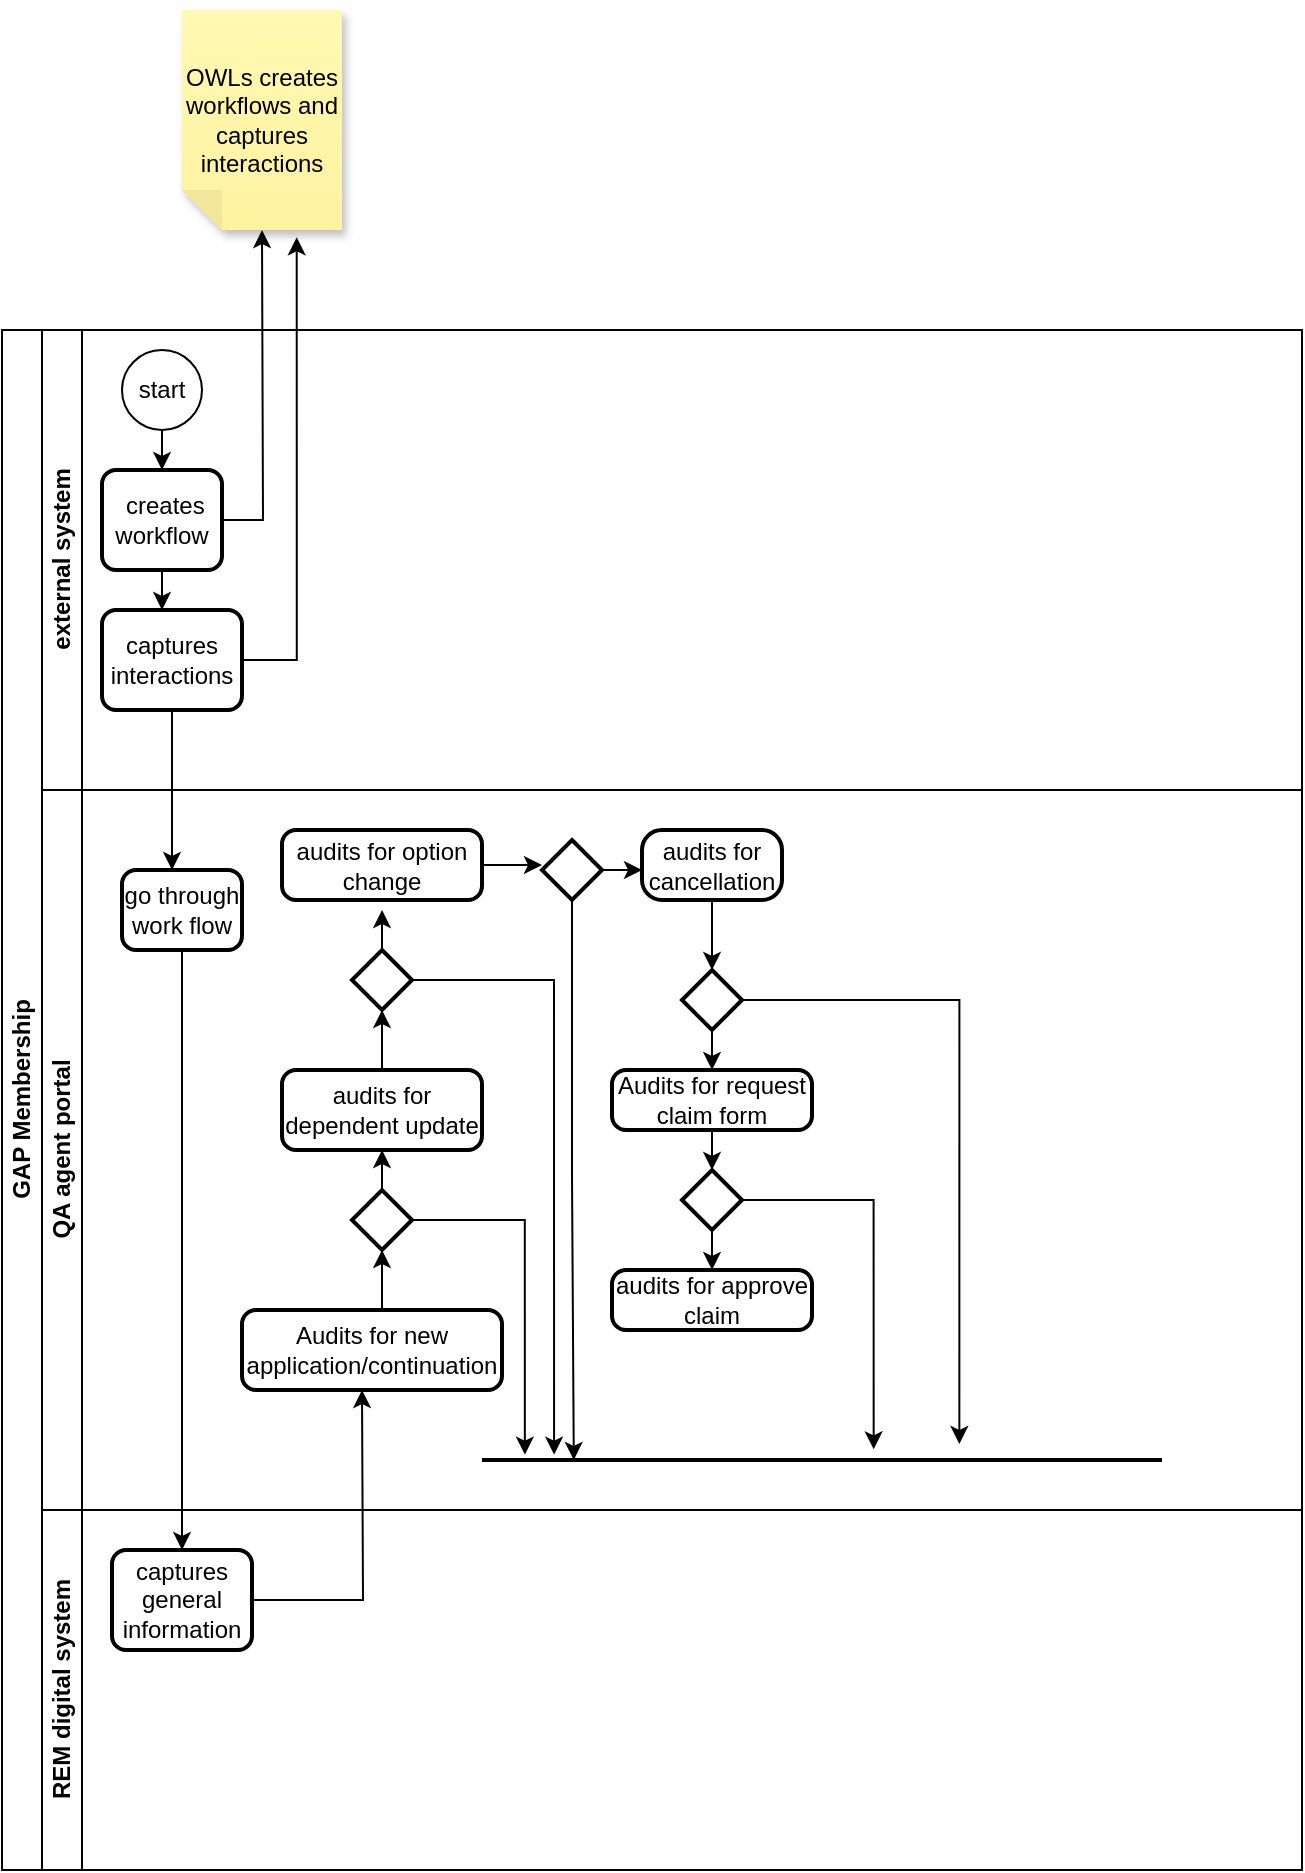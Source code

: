 <mxfile version="26.0.10">
  <diagram id="prtHgNgQTEPvFCAcTncT" name="Page-1">
    <mxGraphModel dx="794" dy="1623" grid="1" gridSize="10" guides="1" tooltips="1" connect="1" arrows="1" fold="1" page="1" pageScale="1" pageWidth="827" pageHeight="1169" math="0" shadow="0">
      <root>
        <mxCell id="0" />
        <mxCell id="1" parent="0" />
        <mxCell id="dNxyNK7c78bLwvsdeMH5-19" value="GAP Membership" style="swimlane;html=1;childLayout=stackLayout;resizeParent=1;resizeParentMax=0;horizontal=0;startSize=20;horizontalStack=0;" parent="1" vertex="1">
          <mxGeometry x="120" y="120" width="650" height="770" as="geometry" />
        </mxCell>
        <mxCell id="dNxyNK7c78bLwvsdeMH5-20" value="external system" style="swimlane;html=1;startSize=20;horizontal=0;" parent="dNxyNK7c78bLwvsdeMH5-19" vertex="1">
          <mxGeometry x="20" width="630" height="230" as="geometry" />
        </mxCell>
        <mxCell id="fAiptgPwoaIp5djZWvxq-3" style="edgeStyle=orthogonalEdgeStyle;rounded=0;orthogonalLoop=1;jettySize=auto;html=1;exitX=0.5;exitY=1;exitDx=0;exitDy=0;entryX=0.5;entryY=0;entryDx=0;entryDy=0;" edge="1" parent="dNxyNK7c78bLwvsdeMH5-20" source="dNxyNK7c78bLwvsdeMH5-23" target="fAiptgPwoaIp5djZWvxq-2">
          <mxGeometry relative="1" as="geometry" />
        </mxCell>
        <mxCell id="dNxyNK7c78bLwvsdeMH5-23" value="start" style="ellipse;whiteSpace=wrap;html=1;" parent="dNxyNK7c78bLwvsdeMH5-20" vertex="1">
          <mxGeometry x="40" y="10" width="40" height="40" as="geometry" />
        </mxCell>
        <mxCell id="fAiptgPwoaIp5djZWvxq-4" style="edgeStyle=orthogonalEdgeStyle;rounded=0;orthogonalLoop=1;jettySize=auto;html=1;exitX=0.5;exitY=1;exitDx=0;exitDy=0;" edge="1" parent="dNxyNK7c78bLwvsdeMH5-20" source="fAiptgPwoaIp5djZWvxq-2">
          <mxGeometry relative="1" as="geometry">
            <mxPoint x="60" y="140" as="targetPoint" />
          </mxGeometry>
        </mxCell>
        <mxCell id="fAiptgPwoaIp5djZWvxq-11" style="edgeStyle=orthogonalEdgeStyle;rounded=0;orthogonalLoop=1;jettySize=auto;html=1;exitX=1;exitY=0.5;exitDx=0;exitDy=0;" edge="1" parent="dNxyNK7c78bLwvsdeMH5-20" source="fAiptgPwoaIp5djZWvxq-2">
          <mxGeometry relative="1" as="geometry">
            <mxPoint x="110" y="-50" as="targetPoint" />
          </mxGeometry>
        </mxCell>
        <mxCell id="fAiptgPwoaIp5djZWvxq-2" value="&amp;nbsp;creates workflow" style="rounded=1;whiteSpace=wrap;html=1;absoluteArcSize=1;arcSize=14;strokeWidth=2;" vertex="1" parent="dNxyNK7c78bLwvsdeMH5-20">
          <mxGeometry x="30" y="70" width="60" height="50" as="geometry" />
        </mxCell>
        <mxCell id="fAiptgPwoaIp5djZWvxq-6" style="edgeStyle=orthogonalEdgeStyle;rounded=0;orthogonalLoop=1;jettySize=auto;html=1;exitX=0.5;exitY=1;exitDx=0;exitDy=0;" edge="1" parent="dNxyNK7c78bLwvsdeMH5-20" source="fAiptgPwoaIp5djZWvxq-5">
          <mxGeometry relative="1" as="geometry">
            <mxPoint x="65" y="270" as="targetPoint" />
          </mxGeometry>
        </mxCell>
        <mxCell id="fAiptgPwoaIp5djZWvxq-5" value="captures interactions" style="rounded=1;whiteSpace=wrap;html=1;absoluteArcSize=1;arcSize=14;strokeWidth=2;" vertex="1" parent="dNxyNK7c78bLwvsdeMH5-20">
          <mxGeometry x="30" y="140" width="70" height="50" as="geometry" />
        </mxCell>
        <mxCell id="dNxyNK7c78bLwvsdeMH5-21" value="QA agent portal" style="swimlane;html=1;startSize=20;horizontal=0;" parent="dNxyNK7c78bLwvsdeMH5-19" vertex="1">
          <mxGeometry x="20" y="230" width="630" height="360" as="geometry" />
        </mxCell>
        <mxCell id="fAiptgPwoaIp5djZWvxq-7" value="go through work flow" style="rounded=1;whiteSpace=wrap;html=1;absoluteArcSize=1;arcSize=14;strokeWidth=2;" vertex="1" parent="dNxyNK7c78bLwvsdeMH5-21">
          <mxGeometry x="40" y="40" width="60" height="40" as="geometry" />
        </mxCell>
        <mxCell id="fAiptgPwoaIp5djZWvxq-15" value="Audits for new application/continuation" style="rounded=1;whiteSpace=wrap;html=1;absoluteArcSize=1;arcSize=14;strokeWidth=2;" vertex="1" parent="dNxyNK7c78bLwvsdeMH5-21">
          <mxGeometry x="100" y="260" width="130" height="40" as="geometry" />
        </mxCell>
        <mxCell id="fAiptgPwoaIp5djZWvxq-20" style="edgeStyle=orthogonalEdgeStyle;rounded=0;orthogonalLoop=1;jettySize=auto;html=1;exitX=0.5;exitY=0;exitDx=0;exitDy=0;" edge="1" parent="dNxyNK7c78bLwvsdeMH5-21" source="fAiptgPwoaIp5djZWvxq-17">
          <mxGeometry relative="1" as="geometry">
            <mxPoint x="170" y="110" as="targetPoint" />
          </mxGeometry>
        </mxCell>
        <mxCell id="fAiptgPwoaIp5djZWvxq-17" value="audits for dependent update" style="rounded=1;whiteSpace=wrap;html=1;absoluteArcSize=1;arcSize=14;strokeWidth=2;" vertex="1" parent="dNxyNK7c78bLwvsdeMH5-21">
          <mxGeometry x="120" y="140" width="100" height="40" as="geometry" />
        </mxCell>
        <mxCell id="fAiptgPwoaIp5djZWvxq-26" style="edgeStyle=orthogonalEdgeStyle;rounded=0;orthogonalLoop=1;jettySize=auto;html=1;exitX=0;exitY=0.5;exitDx=0;exitDy=0;exitPerimeter=0;" edge="1" parent="dNxyNK7c78bLwvsdeMH5-21" source="fAiptgPwoaIp5djZWvxq-18">
          <mxGeometry relative="1" as="geometry">
            <mxPoint x="170" y="180" as="targetPoint" />
          </mxGeometry>
        </mxCell>
        <mxCell id="fAiptgPwoaIp5djZWvxq-18" value="" style="strokeWidth=2;html=1;shape=mxgraph.flowchart.decision;whiteSpace=wrap;direction=south;" vertex="1" parent="dNxyNK7c78bLwvsdeMH5-21">
          <mxGeometry x="155" y="200" width="30" height="30" as="geometry" />
        </mxCell>
        <mxCell id="fAiptgPwoaIp5djZWvxq-28" style="edgeStyle=orthogonalEdgeStyle;rounded=0;orthogonalLoop=1;jettySize=auto;html=1;exitX=0.5;exitY=0;exitDx=0;exitDy=0;exitPerimeter=0;" edge="1" parent="dNxyNK7c78bLwvsdeMH5-21" source="fAiptgPwoaIp5djZWvxq-21">
          <mxGeometry relative="1" as="geometry">
            <mxPoint x="170" y="60" as="targetPoint" />
          </mxGeometry>
        </mxCell>
        <mxCell id="fAiptgPwoaIp5djZWvxq-21" value="" style="strokeWidth=2;html=1;shape=mxgraph.flowchart.decision;whiteSpace=wrap;" vertex="1" parent="dNxyNK7c78bLwvsdeMH5-21">
          <mxGeometry x="155" y="80" width="30" height="30" as="geometry" />
        </mxCell>
        <mxCell id="fAiptgPwoaIp5djZWvxq-25" style="edgeStyle=orthogonalEdgeStyle;rounded=0;orthogonalLoop=1;jettySize=auto;html=1;exitX=0.5;exitY=0;exitDx=0;exitDy=0;entryX=1;entryY=0.5;entryDx=0;entryDy=0;entryPerimeter=0;" edge="1" parent="dNxyNK7c78bLwvsdeMH5-21" source="fAiptgPwoaIp5djZWvxq-15" target="fAiptgPwoaIp5djZWvxq-18">
          <mxGeometry relative="1" as="geometry" />
        </mxCell>
        <mxCell id="fAiptgPwoaIp5djZWvxq-30" style="edgeStyle=orthogonalEdgeStyle;rounded=0;orthogonalLoop=1;jettySize=auto;html=1;exitX=1;exitY=0.5;exitDx=0;exitDy=0;" edge="1" parent="dNxyNK7c78bLwvsdeMH5-21" source="fAiptgPwoaIp5djZWvxq-27">
          <mxGeometry relative="1" as="geometry">
            <mxPoint x="250" y="38" as="targetPoint" />
          </mxGeometry>
        </mxCell>
        <mxCell id="fAiptgPwoaIp5djZWvxq-27" value="audits for option change" style="rounded=1;whiteSpace=wrap;html=1;absoluteArcSize=1;arcSize=14;strokeWidth=2;" vertex="1" parent="dNxyNK7c78bLwvsdeMH5-21">
          <mxGeometry x="120" y="20" width="100" height="35" as="geometry" />
        </mxCell>
        <mxCell id="fAiptgPwoaIp5djZWvxq-36" style="edgeStyle=orthogonalEdgeStyle;rounded=0;orthogonalLoop=1;jettySize=auto;html=1;exitX=0.5;exitY=1;exitDx=0;exitDy=0;" edge="1" parent="dNxyNK7c78bLwvsdeMH5-21" source="fAiptgPwoaIp5djZWvxq-32">
          <mxGeometry relative="1" as="geometry">
            <mxPoint x="335" y="90" as="targetPoint" />
          </mxGeometry>
        </mxCell>
        <mxCell id="fAiptgPwoaIp5djZWvxq-32" value="audits for cancellation" style="rounded=1;whiteSpace=wrap;html=1;absoluteArcSize=1;arcSize=20;strokeWidth=2;" vertex="1" parent="dNxyNK7c78bLwvsdeMH5-21">
          <mxGeometry x="300" y="20" width="70" height="35" as="geometry" />
        </mxCell>
        <mxCell id="fAiptgPwoaIp5djZWvxq-35" style="edgeStyle=orthogonalEdgeStyle;rounded=0;orthogonalLoop=1;jettySize=auto;html=1;exitX=1;exitY=0.5;exitDx=0;exitDy=0;exitPerimeter=0;" edge="1" parent="dNxyNK7c78bLwvsdeMH5-21" source="fAiptgPwoaIp5djZWvxq-33">
          <mxGeometry relative="1" as="geometry">
            <mxPoint x="300" y="40" as="targetPoint" />
          </mxGeometry>
        </mxCell>
        <mxCell id="fAiptgPwoaIp5djZWvxq-48" style="edgeStyle=orthogonalEdgeStyle;rounded=0;orthogonalLoop=1;jettySize=auto;html=1;exitX=0.5;exitY=1;exitDx=0;exitDy=0;exitPerimeter=0;entryX=0.135;entryY=0.5;entryDx=0;entryDy=0;entryPerimeter=0;" edge="1" parent="dNxyNK7c78bLwvsdeMH5-21" source="fAiptgPwoaIp5djZWvxq-33" target="fAiptgPwoaIp5djZWvxq-47">
          <mxGeometry relative="1" as="geometry">
            <mxPoint x="265" y="320" as="targetPoint" />
          </mxGeometry>
        </mxCell>
        <mxCell id="fAiptgPwoaIp5djZWvxq-33" value="" style="strokeWidth=2;html=1;shape=mxgraph.flowchart.decision;whiteSpace=wrap;" vertex="1" parent="dNxyNK7c78bLwvsdeMH5-21">
          <mxGeometry x="250" y="25" width="30" height="30" as="geometry" />
        </mxCell>
        <mxCell id="fAiptgPwoaIp5djZWvxq-38" style="edgeStyle=orthogonalEdgeStyle;rounded=0;orthogonalLoop=1;jettySize=auto;html=1;exitX=0.5;exitY=1;exitDx=0;exitDy=0;exitPerimeter=0;" edge="1" parent="dNxyNK7c78bLwvsdeMH5-21" source="fAiptgPwoaIp5djZWvxq-37">
          <mxGeometry relative="1" as="geometry">
            <mxPoint x="335" y="140" as="targetPoint" />
          </mxGeometry>
        </mxCell>
        <mxCell id="fAiptgPwoaIp5djZWvxq-37" value="" style="strokeWidth=2;html=1;shape=mxgraph.flowchart.decision;whiteSpace=wrap;" vertex="1" parent="dNxyNK7c78bLwvsdeMH5-21">
          <mxGeometry x="320" y="90" width="30" height="30" as="geometry" />
        </mxCell>
        <mxCell id="fAiptgPwoaIp5djZWvxq-40" style="edgeStyle=orthogonalEdgeStyle;rounded=0;orthogonalLoop=1;jettySize=auto;html=1;exitX=0.5;exitY=1;exitDx=0;exitDy=0;" edge="1" parent="dNxyNK7c78bLwvsdeMH5-21" source="fAiptgPwoaIp5djZWvxq-39">
          <mxGeometry relative="1" as="geometry">
            <mxPoint x="335" y="190" as="targetPoint" />
          </mxGeometry>
        </mxCell>
        <mxCell id="fAiptgPwoaIp5djZWvxq-39" value="Audits for request claim form" style="rounded=1;whiteSpace=wrap;html=1;absoluteArcSize=1;arcSize=14;strokeWidth=2;" vertex="1" parent="dNxyNK7c78bLwvsdeMH5-21">
          <mxGeometry x="285" y="140" width="100" height="30" as="geometry" />
        </mxCell>
        <mxCell id="fAiptgPwoaIp5djZWvxq-42" style="edgeStyle=orthogonalEdgeStyle;rounded=0;orthogonalLoop=1;jettySize=auto;html=1;exitX=0.5;exitY=1;exitDx=0;exitDy=0;exitPerimeter=0;" edge="1" parent="dNxyNK7c78bLwvsdeMH5-21" source="fAiptgPwoaIp5djZWvxq-41">
          <mxGeometry relative="1" as="geometry">
            <mxPoint x="335" y="240" as="targetPoint" />
          </mxGeometry>
        </mxCell>
        <mxCell id="fAiptgPwoaIp5djZWvxq-41" value="" style="strokeWidth=2;html=1;shape=mxgraph.flowchart.decision;whiteSpace=wrap;" vertex="1" parent="dNxyNK7c78bLwvsdeMH5-21">
          <mxGeometry x="320" y="190" width="30" height="30" as="geometry" />
        </mxCell>
        <mxCell id="fAiptgPwoaIp5djZWvxq-43" value="audits for approve claim" style="rounded=1;whiteSpace=wrap;html=1;absoluteArcSize=1;arcSize=14;strokeWidth=2;" vertex="1" parent="dNxyNK7c78bLwvsdeMH5-21">
          <mxGeometry x="285" y="240" width="100" height="30" as="geometry" />
        </mxCell>
        <mxCell id="fAiptgPwoaIp5djZWvxq-47" value="" style="line;strokeWidth=2;html=1;" vertex="1" parent="dNxyNK7c78bLwvsdeMH5-21">
          <mxGeometry x="220" y="330" width="340" height="10" as="geometry" />
        </mxCell>
        <mxCell id="fAiptgPwoaIp5djZWvxq-49" style="edgeStyle=orthogonalEdgeStyle;rounded=0;orthogonalLoop=1;jettySize=auto;html=1;exitX=1;exitY=0.5;exitDx=0;exitDy=0;exitPerimeter=0;entryX=0.106;entryY=0.233;entryDx=0;entryDy=0;entryPerimeter=0;" edge="1" parent="dNxyNK7c78bLwvsdeMH5-21" source="fAiptgPwoaIp5djZWvxq-21" target="fAiptgPwoaIp5djZWvxq-47">
          <mxGeometry relative="1" as="geometry" />
        </mxCell>
        <mxCell id="fAiptgPwoaIp5djZWvxq-51" style="edgeStyle=orthogonalEdgeStyle;rounded=0;orthogonalLoop=1;jettySize=auto;html=1;exitX=0.5;exitY=0;exitDx=0;exitDy=0;exitPerimeter=0;entryX=0.063;entryY=0.233;entryDx=0;entryDy=0;entryPerimeter=0;" edge="1" parent="dNxyNK7c78bLwvsdeMH5-21" source="fAiptgPwoaIp5djZWvxq-18" target="fAiptgPwoaIp5djZWvxq-47">
          <mxGeometry relative="1" as="geometry" />
        </mxCell>
        <mxCell id="fAiptgPwoaIp5djZWvxq-52" style="edgeStyle=orthogonalEdgeStyle;rounded=0;orthogonalLoop=1;jettySize=auto;html=1;exitX=1;exitY=0.5;exitDx=0;exitDy=0;exitPerimeter=0;entryX=0.702;entryY=-0.3;entryDx=0;entryDy=0;entryPerimeter=0;" edge="1" parent="dNxyNK7c78bLwvsdeMH5-21" source="fAiptgPwoaIp5djZWvxq-37" target="fAiptgPwoaIp5djZWvxq-47">
          <mxGeometry relative="1" as="geometry" />
        </mxCell>
        <mxCell id="fAiptgPwoaIp5djZWvxq-53" style="edgeStyle=orthogonalEdgeStyle;rounded=0;orthogonalLoop=1;jettySize=auto;html=1;exitX=1;exitY=0.5;exitDx=0;exitDy=0;exitPerimeter=0;entryX=0.576;entryY=-0.033;entryDx=0;entryDy=0;entryPerimeter=0;" edge="1" parent="dNxyNK7c78bLwvsdeMH5-21" source="fAiptgPwoaIp5djZWvxq-41" target="fAiptgPwoaIp5djZWvxq-47">
          <mxGeometry relative="1" as="geometry" />
        </mxCell>
        <mxCell id="dNxyNK7c78bLwvsdeMH5-22" value="REM digital system" style="swimlane;html=1;startSize=20;horizontal=0;" parent="dNxyNK7c78bLwvsdeMH5-19" vertex="1">
          <mxGeometry x="20" y="590" width="630" height="180" as="geometry" />
        </mxCell>
        <mxCell id="fAiptgPwoaIp5djZWvxq-9" value="captures general information" style="rounded=1;whiteSpace=wrap;html=1;absoluteArcSize=1;arcSize=14;strokeWidth=2;" vertex="1" parent="dNxyNK7c78bLwvsdeMH5-22">
          <mxGeometry x="35" y="20" width="70" height="50" as="geometry" />
        </mxCell>
        <mxCell id="fAiptgPwoaIp5djZWvxq-14" style="edgeStyle=orthogonalEdgeStyle;rounded=0;orthogonalLoop=1;jettySize=auto;html=1;exitX=1;exitY=0.5;exitDx=0;exitDy=0;" edge="1" parent="dNxyNK7c78bLwvsdeMH5-19" source="fAiptgPwoaIp5djZWvxq-9">
          <mxGeometry relative="1" as="geometry">
            <mxPoint x="180" y="530" as="targetPoint" />
          </mxGeometry>
        </mxCell>
        <mxCell id="fAiptgPwoaIp5djZWvxq-8" style="edgeStyle=orthogonalEdgeStyle;rounded=0;orthogonalLoop=1;jettySize=auto;html=1;exitX=0.5;exitY=1;exitDx=0;exitDy=0;entryX=0.5;entryY=0;entryDx=0;entryDy=0;" edge="1" parent="dNxyNK7c78bLwvsdeMH5-19" source="fAiptgPwoaIp5djZWvxq-7" target="fAiptgPwoaIp5djZWvxq-9">
          <mxGeometry relative="1" as="geometry">
            <mxPoint x="90" y="450" as="targetPoint" />
          </mxGeometry>
        </mxCell>
        <mxCell id="fAiptgPwoaIp5djZWvxq-12" value="OWLs creates workflows and captures interactions" style="shape=note;whiteSpace=wrap;html=1;backgroundOutline=1;fontColor=#000000;darkOpacity=0.05;fillColor=#FFF9B2;strokeColor=none;fillStyle=solid;direction=west;gradientDirection=north;gradientColor=#FFF2A1;shadow=1;size=20;pointerEvents=1;" vertex="1" parent="1">
          <mxGeometry x="210" y="-40" width="80" height="110" as="geometry" />
        </mxCell>
        <mxCell id="fAiptgPwoaIp5djZWvxq-13" style="edgeStyle=orthogonalEdgeStyle;rounded=0;orthogonalLoop=1;jettySize=auto;html=1;exitX=1;exitY=0.5;exitDx=0;exitDy=0;entryX=0.283;entryY=-0.033;entryDx=0;entryDy=0;entryPerimeter=0;" edge="1" parent="1" source="fAiptgPwoaIp5djZWvxq-5" target="fAiptgPwoaIp5djZWvxq-12">
          <mxGeometry relative="1" as="geometry" />
        </mxCell>
      </root>
    </mxGraphModel>
  </diagram>
</mxfile>
